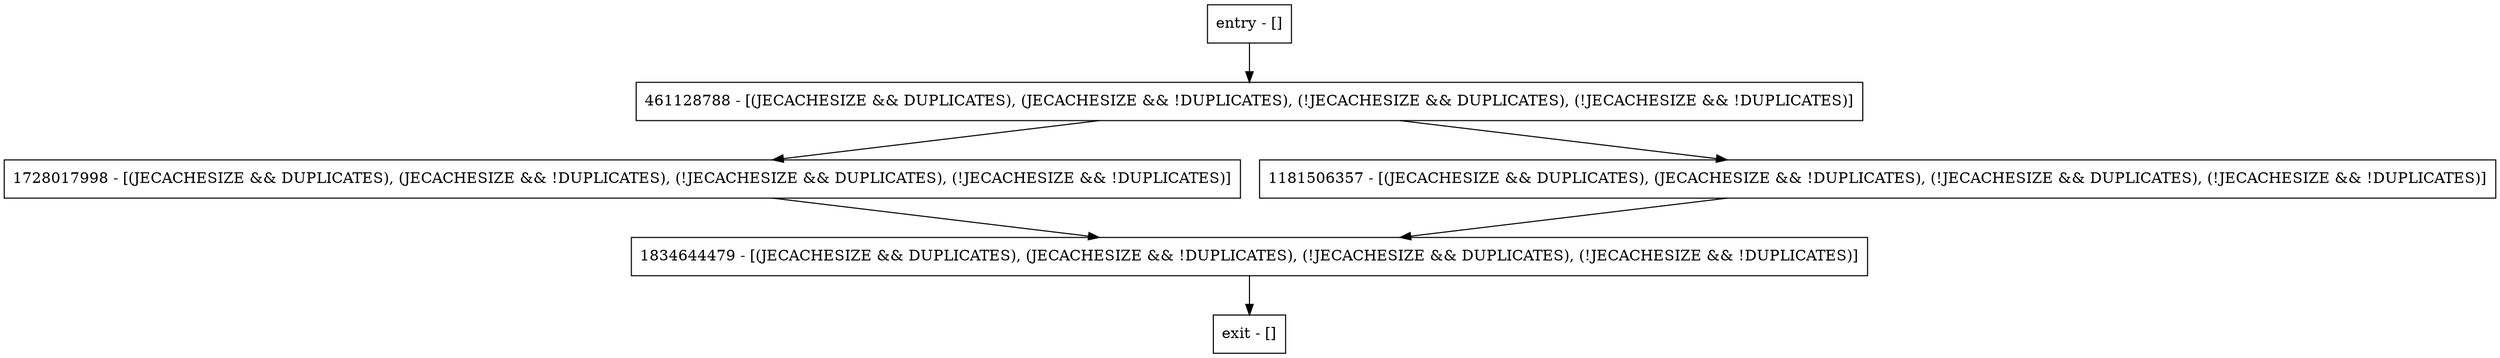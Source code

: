 digraph isTemporary {
node [shape=record];
461128788 [label="461128788 - [(JECACHESIZE && DUPLICATES), (JECACHESIZE && !DUPLICATES), (!JECACHESIZE && DUPLICATES), (!JECACHESIZE && !DUPLICATES)]"];
entry [label="entry - []"];
exit [label="exit - []"];
1728017998 [label="1728017998 - [(JECACHESIZE && DUPLICATES), (JECACHESIZE && !DUPLICATES), (!JECACHESIZE && DUPLICATES), (!JECACHESIZE && !DUPLICATES)]"];
1834644479 [label="1834644479 - [(JECACHESIZE && DUPLICATES), (JECACHESIZE && !DUPLICATES), (!JECACHESIZE && DUPLICATES), (!JECACHESIZE && !DUPLICATES)]"];
1181506357 [label="1181506357 - [(JECACHESIZE && DUPLICATES), (JECACHESIZE && !DUPLICATES), (!JECACHESIZE && DUPLICATES), (!JECACHESIZE && !DUPLICATES)]"];
entry;
exit;
461128788 -> 1728017998;
461128788 -> 1181506357;
entry -> 461128788;
1728017998 -> 1834644479;
1834644479 -> exit;
1181506357 -> 1834644479;
}
